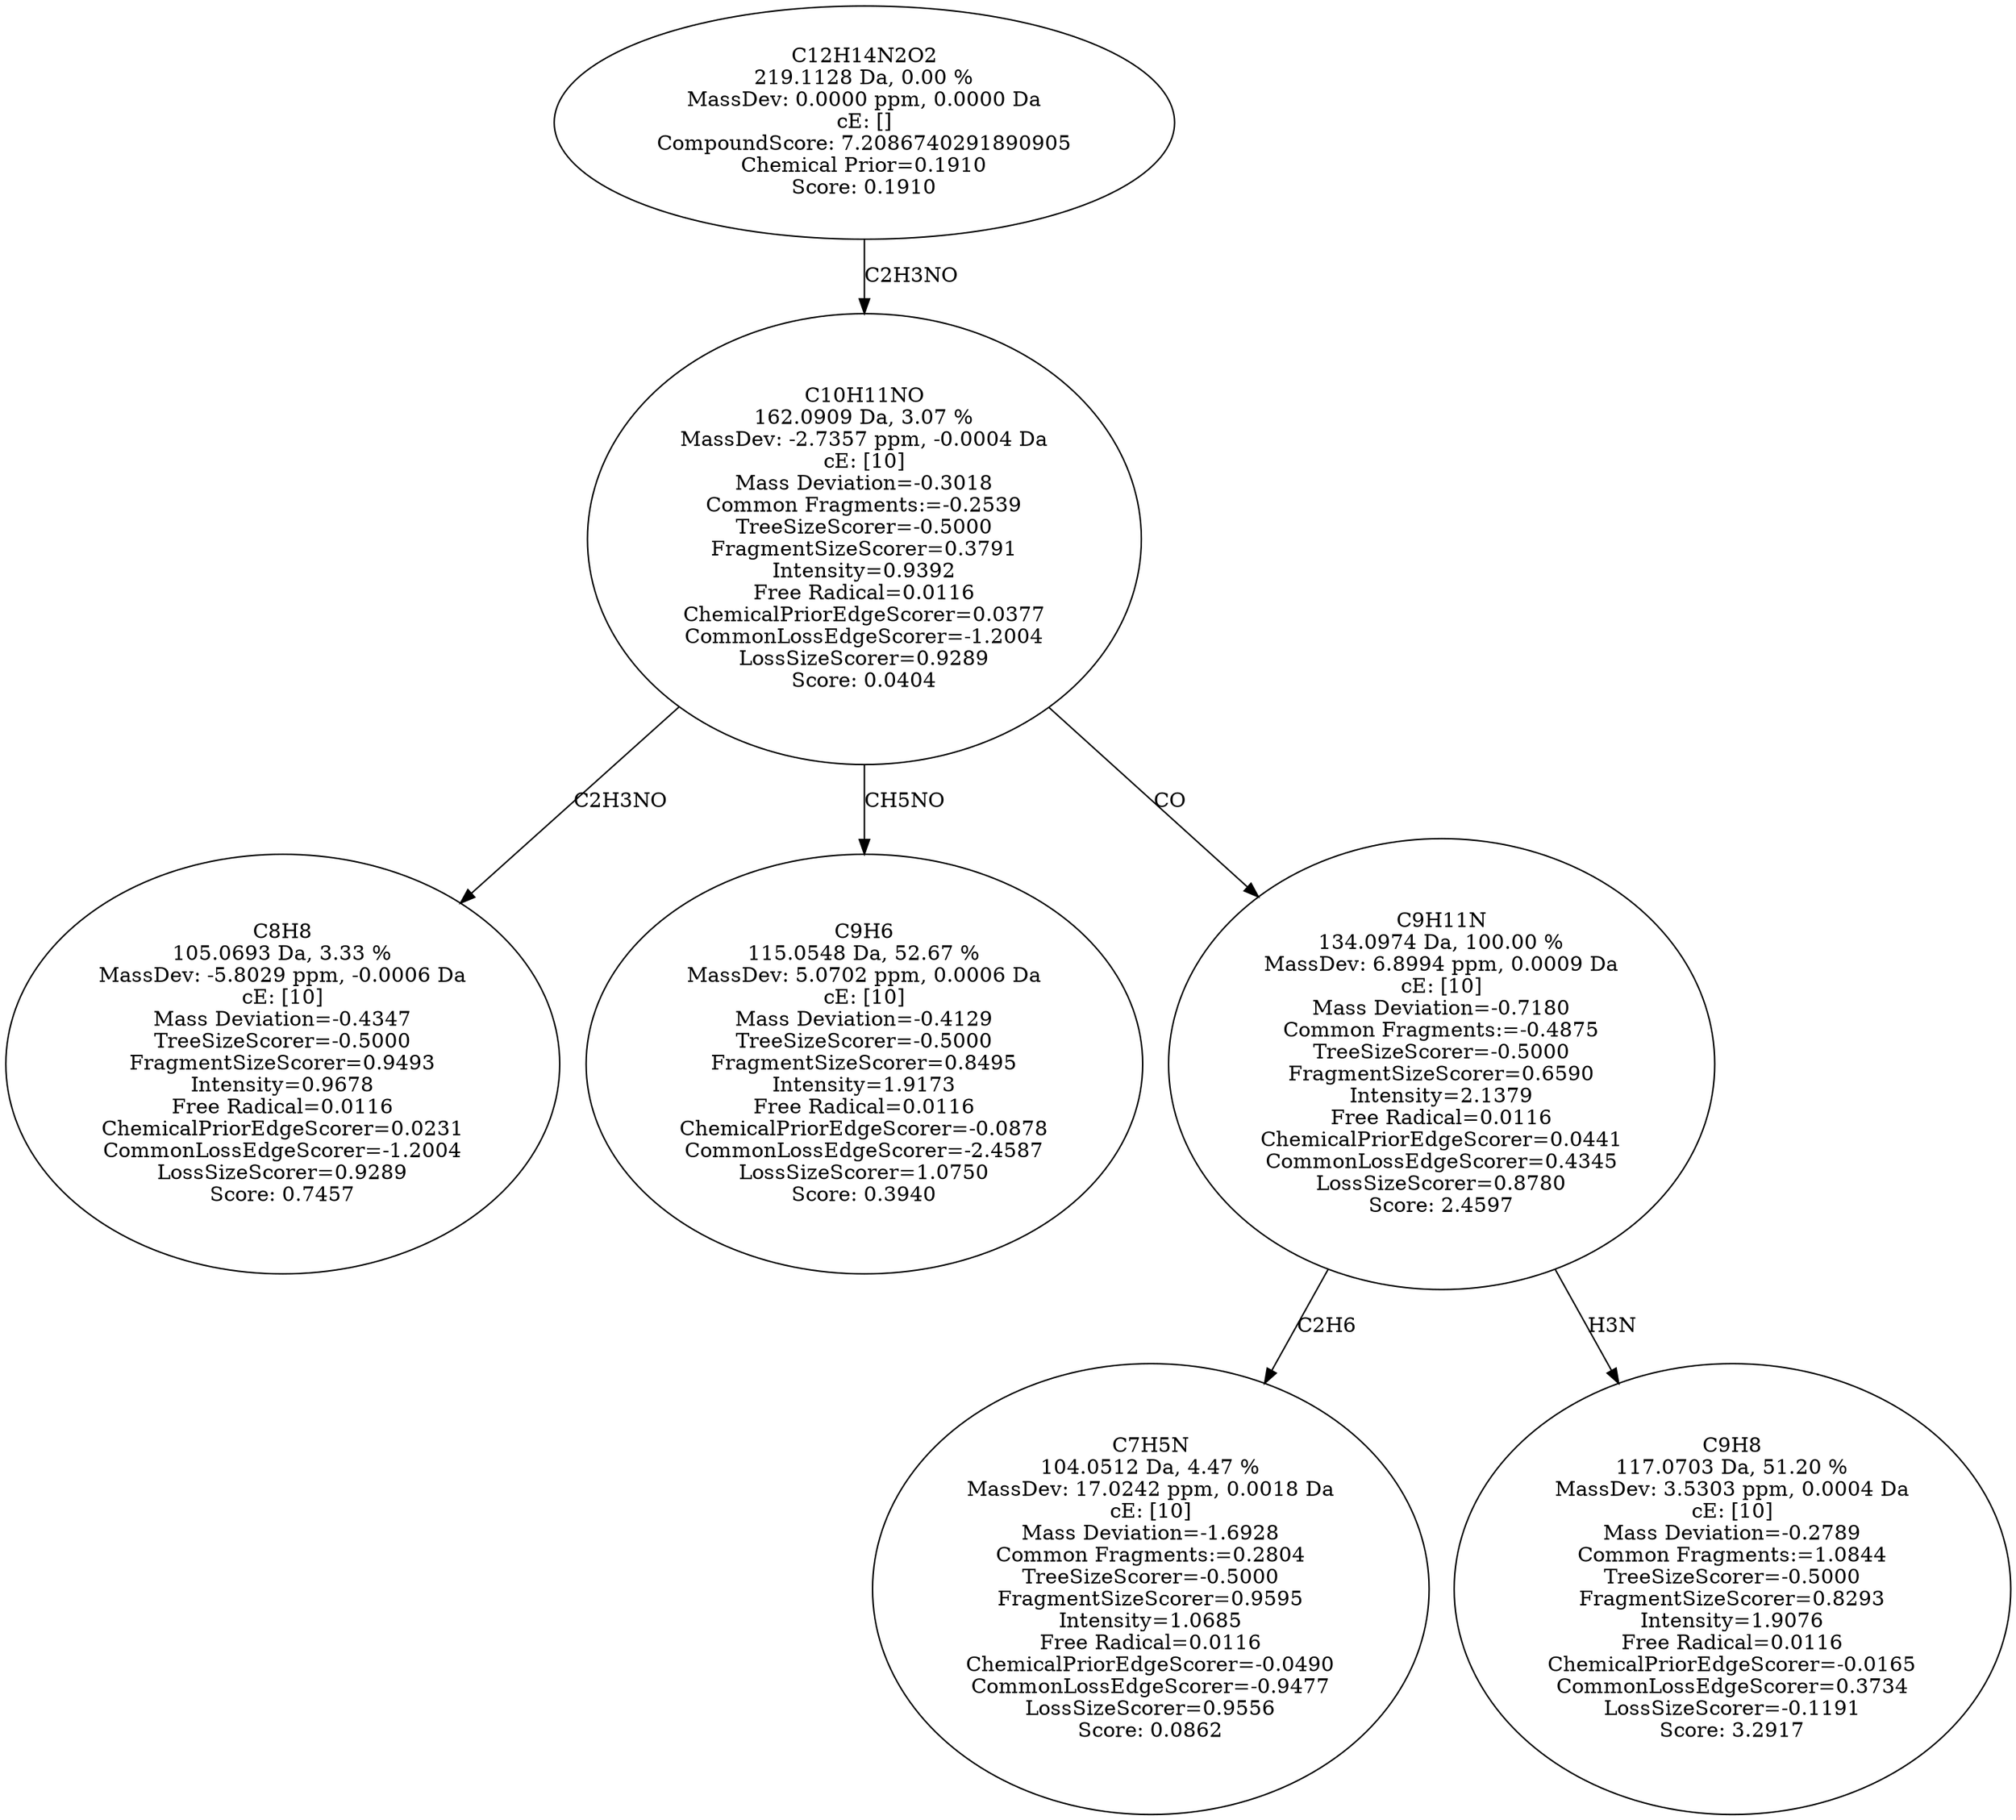 strict digraph {
v1 [label="C8H8\n105.0693 Da, 3.33 %\nMassDev: -5.8029 ppm, -0.0006 Da\ncE: [10]\nMass Deviation=-0.4347\nTreeSizeScorer=-0.5000\nFragmentSizeScorer=0.9493\nIntensity=0.9678\nFree Radical=0.0116\nChemicalPriorEdgeScorer=0.0231\nCommonLossEdgeScorer=-1.2004\nLossSizeScorer=0.9289\nScore: 0.7457"];
v2 [label="C9H6\n115.0548 Da, 52.67 %\nMassDev: 5.0702 ppm, 0.0006 Da\ncE: [10]\nMass Deviation=-0.4129\nTreeSizeScorer=-0.5000\nFragmentSizeScorer=0.8495\nIntensity=1.9173\nFree Radical=0.0116\nChemicalPriorEdgeScorer=-0.0878\nCommonLossEdgeScorer=-2.4587\nLossSizeScorer=1.0750\nScore: 0.3940"];
v3 [label="C7H5N\n104.0512 Da, 4.47 %\nMassDev: 17.0242 ppm, 0.0018 Da\ncE: [10]\nMass Deviation=-1.6928\nCommon Fragments:=0.2804\nTreeSizeScorer=-0.5000\nFragmentSizeScorer=0.9595\nIntensity=1.0685\nFree Radical=0.0116\nChemicalPriorEdgeScorer=-0.0490\nCommonLossEdgeScorer=-0.9477\nLossSizeScorer=0.9556\nScore: 0.0862"];
v4 [label="C9H8\n117.0703 Da, 51.20 %\nMassDev: 3.5303 ppm, 0.0004 Da\ncE: [10]\nMass Deviation=-0.2789\nCommon Fragments:=1.0844\nTreeSizeScorer=-0.5000\nFragmentSizeScorer=0.8293\nIntensity=1.9076\nFree Radical=0.0116\nChemicalPriorEdgeScorer=-0.0165\nCommonLossEdgeScorer=0.3734\nLossSizeScorer=-0.1191\nScore: 3.2917"];
v5 [label="C9H11N\n134.0974 Da, 100.00 %\nMassDev: 6.8994 ppm, 0.0009 Da\ncE: [10]\nMass Deviation=-0.7180\nCommon Fragments:=-0.4875\nTreeSizeScorer=-0.5000\nFragmentSizeScorer=0.6590\nIntensity=2.1379\nFree Radical=0.0116\nChemicalPriorEdgeScorer=0.0441\nCommonLossEdgeScorer=0.4345\nLossSizeScorer=0.8780\nScore: 2.4597"];
v6 [label="C10H11NO\n162.0909 Da, 3.07 %\nMassDev: -2.7357 ppm, -0.0004 Da\ncE: [10]\nMass Deviation=-0.3018\nCommon Fragments:=-0.2539\nTreeSizeScorer=-0.5000\nFragmentSizeScorer=0.3791\nIntensity=0.9392\nFree Radical=0.0116\nChemicalPriorEdgeScorer=0.0377\nCommonLossEdgeScorer=-1.2004\nLossSizeScorer=0.9289\nScore: 0.0404"];
v7 [label="C12H14N2O2\n219.1128 Da, 0.00 %\nMassDev: 0.0000 ppm, 0.0000 Da\ncE: []\nCompoundScore: 7.2086740291890905\nChemical Prior=0.1910\nScore: 0.1910"];
v6 -> v1 [label="C2H3NO"];
v6 -> v2 [label="CH5NO"];
v5 -> v3 [label="C2H6"];
v5 -> v4 [label="H3N"];
v6 -> v5 [label="CO"];
v7 -> v6 [label="C2H3NO"];
}